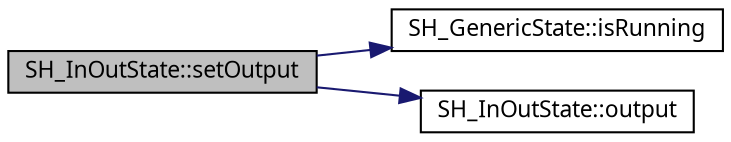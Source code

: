 digraph "SH_InOutState::setOutput"
{
 // INTERACTIVE_SVG=YES
  bgcolor="transparent";
  edge [fontname="Verdana",fontsize="11",labelfontname="Verdana",labelfontsize="11"];
  node [fontname="Verdana",fontsize="11",shape=record];
  rankdir="LR";
  Node1 [label="SH_InOutState::setOutput",height=0.2,width=0.4,color="black", fillcolor="grey75", style="filled" fontcolor="black"];
  Node1 -> Node2 [color="midnightblue",fontsize="11",style="solid",fontname="Verdana"];
  Node2 [label="SH_GenericState::isRunning",height=0.2,width=0.4,color="black",URL="$classSH__GenericState.html#a5f731810dad0cacd28828ccbf1539e4e"];
  Node1 -> Node3 [color="midnightblue",fontsize="11",style="solid",fontname="Verdana"];
  Node3 [label="SH_InOutState::output",height=0.2,width=0.4,color="black",URL="$classSH__InOutState.html#a17ed7eaf5e3ed5af80a4f9fe65d5bfd9"];
}
